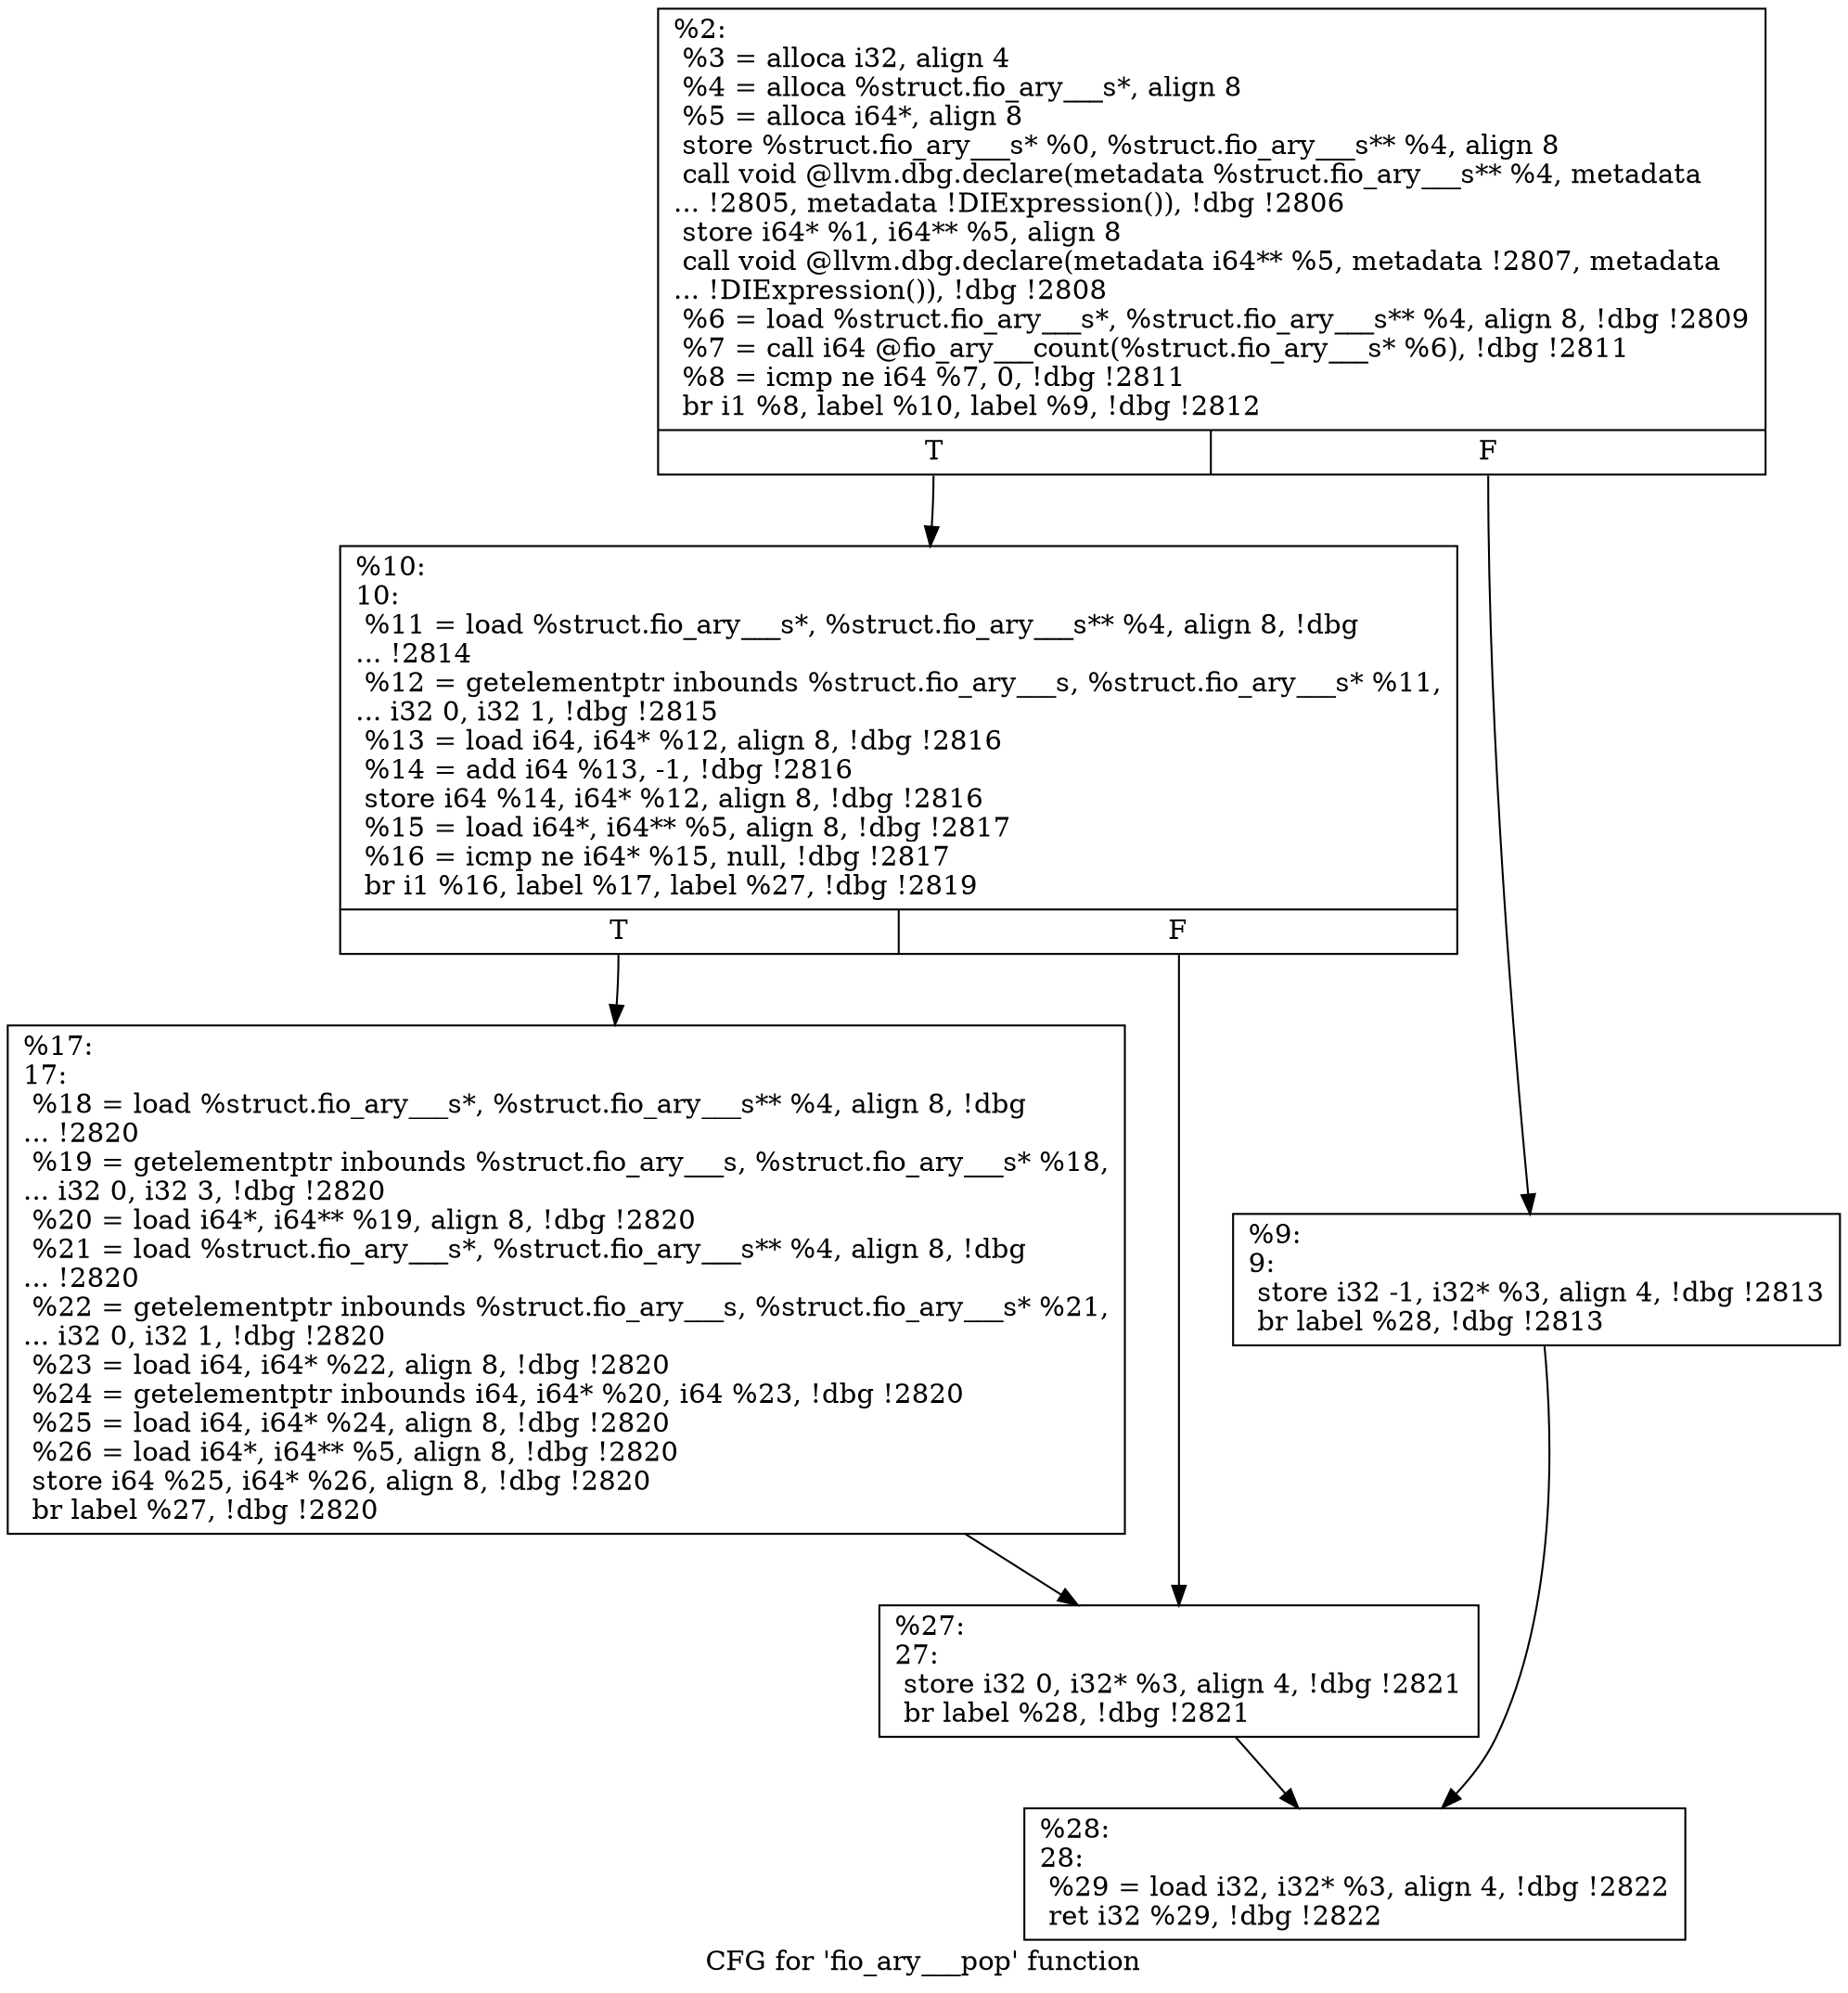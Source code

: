 digraph "CFG for 'fio_ary___pop' function" {
	label="CFG for 'fio_ary___pop' function";

	Node0x556851a6f940 [shape=record,label="{%2:\l  %3 = alloca i32, align 4\l  %4 = alloca %struct.fio_ary___s*, align 8\l  %5 = alloca i64*, align 8\l  store %struct.fio_ary___s* %0, %struct.fio_ary___s** %4, align 8\l  call void @llvm.dbg.declare(metadata %struct.fio_ary___s** %4, metadata\l... !2805, metadata !DIExpression()), !dbg !2806\l  store i64* %1, i64** %5, align 8\l  call void @llvm.dbg.declare(metadata i64** %5, metadata !2807, metadata\l... !DIExpression()), !dbg !2808\l  %6 = load %struct.fio_ary___s*, %struct.fio_ary___s** %4, align 8, !dbg !2809\l  %7 = call i64 @fio_ary___count(%struct.fio_ary___s* %6), !dbg !2811\l  %8 = icmp ne i64 %7, 0, !dbg !2811\l  br i1 %8, label %10, label %9, !dbg !2812\l|{<s0>T|<s1>F}}"];
	Node0x556851a6f940:s0 -> Node0x556851a70b10;
	Node0x556851a6f940:s1 -> Node0x556851a70ac0;
	Node0x556851a70ac0 [shape=record,label="{%9:\l9:                                                \l  store i32 -1, i32* %3, align 4, !dbg !2813\l  br label %28, !dbg !2813\l}"];
	Node0x556851a70ac0 -> Node0x556851a70c00;
	Node0x556851a70b10 [shape=record,label="{%10:\l10:                                               \l  %11 = load %struct.fio_ary___s*, %struct.fio_ary___s** %4, align 8, !dbg\l... !2814\l  %12 = getelementptr inbounds %struct.fio_ary___s, %struct.fio_ary___s* %11,\l... i32 0, i32 1, !dbg !2815\l  %13 = load i64, i64* %12, align 8, !dbg !2816\l  %14 = add i64 %13, -1, !dbg !2816\l  store i64 %14, i64* %12, align 8, !dbg !2816\l  %15 = load i64*, i64** %5, align 8, !dbg !2817\l  %16 = icmp ne i64* %15, null, !dbg !2817\l  br i1 %16, label %17, label %27, !dbg !2819\l|{<s0>T|<s1>F}}"];
	Node0x556851a70b10:s0 -> Node0x556851a70b60;
	Node0x556851a70b10:s1 -> Node0x556851a70bb0;
	Node0x556851a70b60 [shape=record,label="{%17:\l17:                                               \l  %18 = load %struct.fio_ary___s*, %struct.fio_ary___s** %4, align 8, !dbg\l... !2820\l  %19 = getelementptr inbounds %struct.fio_ary___s, %struct.fio_ary___s* %18,\l... i32 0, i32 3, !dbg !2820\l  %20 = load i64*, i64** %19, align 8, !dbg !2820\l  %21 = load %struct.fio_ary___s*, %struct.fio_ary___s** %4, align 8, !dbg\l... !2820\l  %22 = getelementptr inbounds %struct.fio_ary___s, %struct.fio_ary___s* %21,\l... i32 0, i32 1, !dbg !2820\l  %23 = load i64, i64* %22, align 8, !dbg !2820\l  %24 = getelementptr inbounds i64, i64* %20, i64 %23, !dbg !2820\l  %25 = load i64, i64* %24, align 8, !dbg !2820\l  %26 = load i64*, i64** %5, align 8, !dbg !2820\l  store i64 %25, i64* %26, align 8, !dbg !2820\l  br label %27, !dbg !2820\l}"];
	Node0x556851a70b60 -> Node0x556851a70bb0;
	Node0x556851a70bb0 [shape=record,label="{%27:\l27:                                               \l  store i32 0, i32* %3, align 4, !dbg !2821\l  br label %28, !dbg !2821\l}"];
	Node0x556851a70bb0 -> Node0x556851a70c00;
	Node0x556851a70c00 [shape=record,label="{%28:\l28:                                               \l  %29 = load i32, i32* %3, align 4, !dbg !2822\l  ret i32 %29, !dbg !2822\l}"];
}
